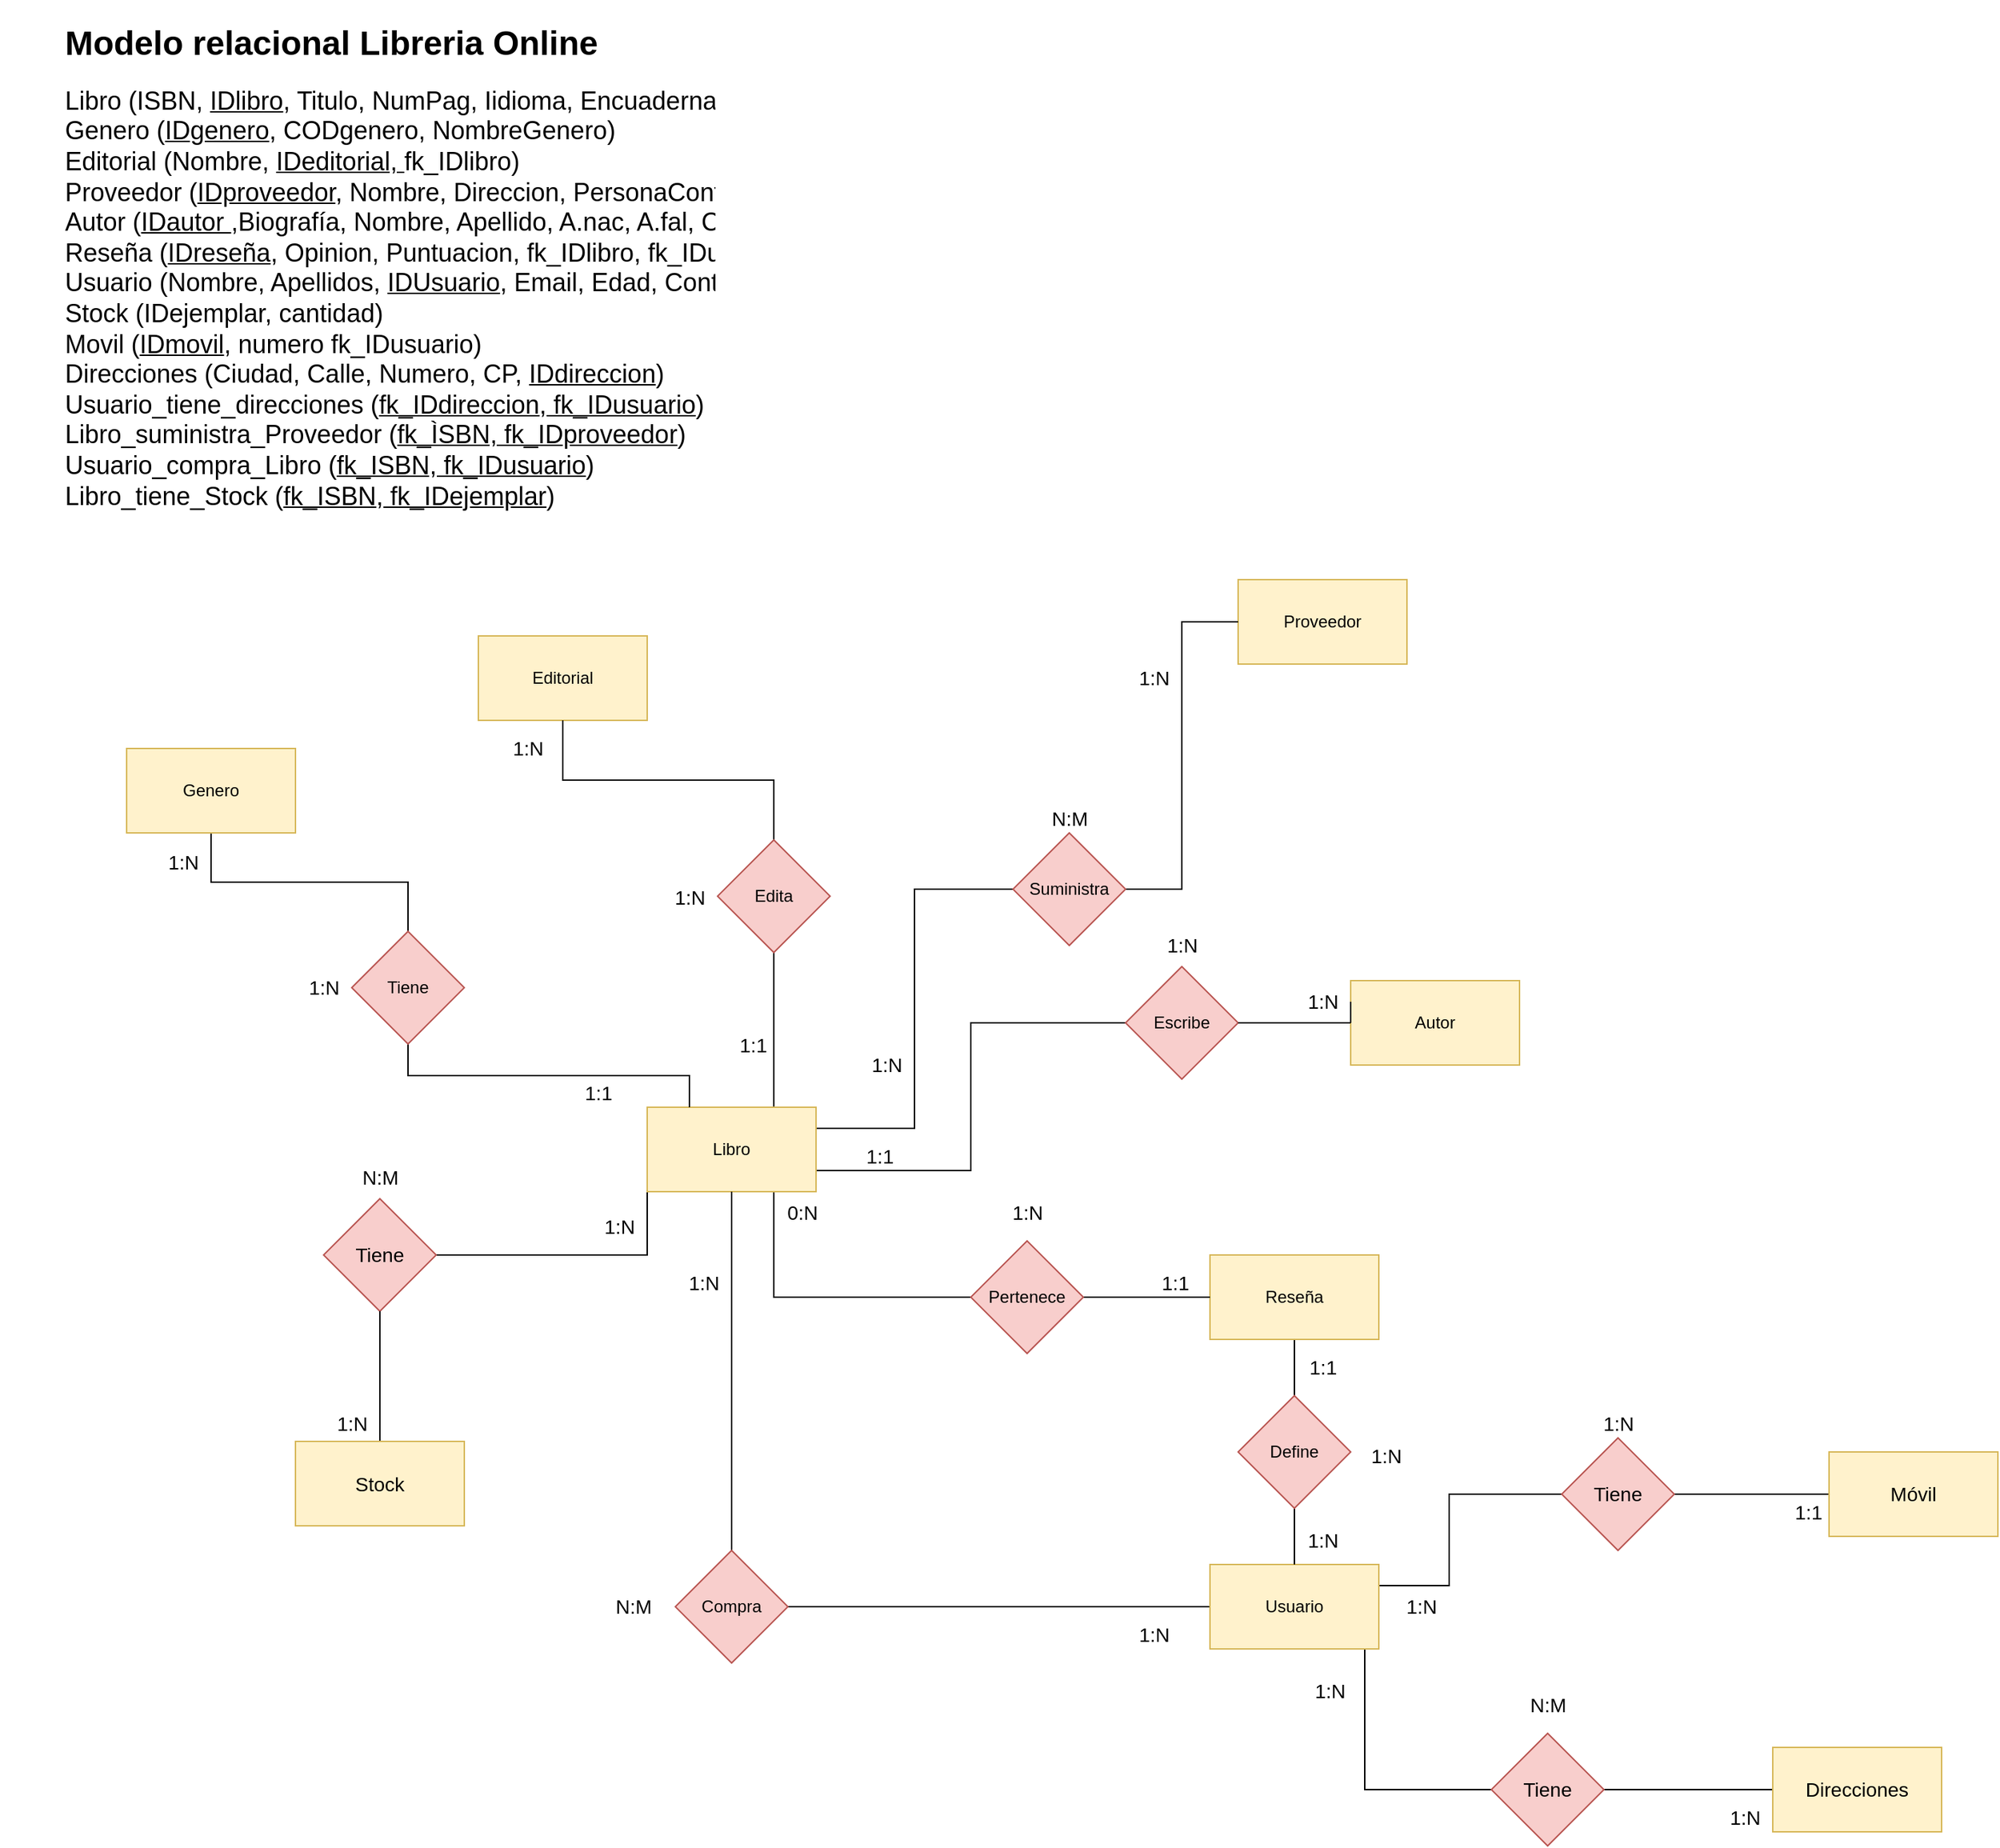 <mxfile version="18.0.6" type="device"><diagram id="NYecESXogFYvdkkcwv6x" name="Página-1"><mxGraphModel dx="1543" dy="2170" grid="1" gridSize="10" guides="1" tooltips="1" connect="1" arrows="1" fold="1" page="1" pageScale="1" pageWidth="827" pageHeight="1169" math="0" shadow="0"><root><mxCell id="0"/><mxCell id="1" parent="0"/><mxCell id="gEyyF-Of_ql6OlrXS_ax-110" style="edgeStyle=orthogonalEdgeStyle;rounded=0;orthogonalLoop=1;jettySize=auto;html=1;exitX=1;exitY=0.25;exitDx=0;exitDy=0;entryX=0;entryY=0.5;entryDx=0;entryDy=0;endArrow=none;endFill=0;" parent="1" source="gEyyF-Of_ql6OlrXS_ax-1" target="gEyyF-Of_ql6OlrXS_ax-108" edge="1"><mxGeometry relative="1" as="geometry"/></mxCell><mxCell id="UOkrinHC7sPWlOoIDPEx-24" style="edgeStyle=orthogonalEdgeStyle;rounded=0;orthogonalLoop=1;jettySize=auto;html=1;exitX=0;exitY=1;exitDx=0;exitDy=0;fontSize=14;endArrow=none;endFill=0;" parent="1" source="gEyyF-Of_ql6OlrXS_ax-1" target="UOkrinHC7sPWlOoIDPEx-22" edge="1"><mxGeometry relative="1" as="geometry"><Array as="points"><mxPoint x="480" y="690"/><mxPoint x="415" y="690"/></Array></mxGeometry></mxCell><mxCell id="RvabLEY4FMsDtVvO6hhv-2" style="edgeStyle=orthogonalEdgeStyle;rounded=0;orthogonalLoop=1;jettySize=auto;html=1;exitX=0.75;exitY=0;exitDx=0;exitDy=0;entryX=0.5;entryY=1;entryDx=0;entryDy=0;endArrow=none;endFill=0;" edge="1" parent="1" source="gEyyF-Of_ql6OlrXS_ax-1" target="gEyyF-Of_ql6OlrXS_ax-92"><mxGeometry relative="1" as="geometry"/></mxCell><mxCell id="RvabLEY4FMsDtVvO6hhv-4" style="edgeStyle=orthogonalEdgeStyle;rounded=0;orthogonalLoop=1;jettySize=auto;html=1;exitX=1;exitY=0.75;exitDx=0;exitDy=0;entryX=0;entryY=0.5;entryDx=0;entryDy=0;endArrow=none;endFill=0;" edge="1" parent="1" source="gEyyF-Of_ql6OlrXS_ax-1" target="gEyyF-Of_ql6OlrXS_ax-72"><mxGeometry relative="1" as="geometry"/></mxCell><mxCell id="RvabLEY4FMsDtVvO6hhv-10" style="edgeStyle=orthogonalEdgeStyle;rounded=0;orthogonalLoop=1;jettySize=auto;html=1;exitX=0.75;exitY=1;exitDx=0;exitDy=0;entryX=0;entryY=0.5;entryDx=0;entryDy=0;endArrow=none;endFill=0;" edge="1" parent="1" source="gEyyF-Of_ql6OlrXS_ax-1" target="RvabLEY4FMsDtVvO6hhv-9"><mxGeometry relative="1" as="geometry"/></mxCell><mxCell id="gEyyF-Of_ql6OlrXS_ax-1" value="Libro" style="rounded=0;whiteSpace=wrap;html=1;fillColor=#fff2cc;strokeColor=#d6b656;" parent="1" vertex="1"><mxGeometry x="480" y="585" width="120" height="60" as="geometry"/></mxCell><mxCell id="gEyyF-Of_ql6OlrXS_ax-2" value="Editorial" style="rounded=0;whiteSpace=wrap;html=1;fillColor=#fff2cc;strokeColor=#d6b656;" parent="1" vertex="1"><mxGeometry x="360" y="250" width="120" height="60" as="geometry"/></mxCell><mxCell id="gEyyF-Of_ql6OlrXS_ax-3" value="Proveedor" style="rounded=0;whiteSpace=wrap;html=1;fillColor=#fff2cc;strokeColor=#d6b656;" parent="1" vertex="1"><mxGeometry x="900" y="210" width="120" height="60" as="geometry"/></mxCell><mxCell id="gEyyF-Of_ql6OlrXS_ax-4" value="Autor" style="rounded=0;whiteSpace=wrap;html=1;fillColor=#fff2cc;strokeColor=#d6b656;" parent="1" vertex="1"><mxGeometry x="980" y="495" width="120" height="60" as="geometry"/></mxCell><mxCell id="gEyyF-Of_ql6OlrXS_ax-63" style="edgeStyle=orthogonalEdgeStyle;rounded=0;orthogonalLoop=1;jettySize=auto;html=1;exitX=0;exitY=0.5;exitDx=0;exitDy=0;entryX=1;entryY=0.5;entryDx=0;entryDy=0;endArrow=none;endFill=0;" parent="1" source="gEyyF-Of_ql6OlrXS_ax-5" target="gEyyF-Of_ql6OlrXS_ax-49" edge="1"><mxGeometry relative="1" as="geometry"/></mxCell><mxCell id="z6vMs8hqeqXjRKpPyVD--3" style="edgeStyle=orthogonalEdgeStyle;rounded=0;orthogonalLoop=1;jettySize=auto;html=1;exitX=1;exitY=0.25;exitDx=0;exitDy=0;entryX=0;entryY=0.5;entryDx=0;entryDy=0;fontSize=14;endArrow=none;endFill=0;" parent="1" source="gEyyF-Of_ql6OlrXS_ax-5" target="z6vMs8hqeqXjRKpPyVD--1" edge="1"><mxGeometry relative="1" as="geometry"><Array as="points"><mxPoint x="1050" y="925"/><mxPoint x="1050" y="860"/></Array></mxGeometry></mxCell><mxCell id="z6vMs8hqeqXjRKpPyVD--27" style="edgeStyle=orthogonalEdgeStyle;rounded=0;orthogonalLoop=1;jettySize=auto;html=1;exitX=0.75;exitY=1;exitDx=0;exitDy=0;entryX=0;entryY=0.5;entryDx=0;entryDy=0;fontSize=14;endArrow=none;endFill=0;" parent="1" source="gEyyF-Of_ql6OlrXS_ax-5" target="z6vMs8hqeqXjRKpPyVD--26" edge="1"><mxGeometry relative="1" as="geometry"><Array as="points"><mxPoint x="990" y="970"/><mxPoint x="990" y="1070"/></Array></mxGeometry></mxCell><mxCell id="gEyyF-Of_ql6OlrXS_ax-5" value="Usuario" style="rounded=0;whiteSpace=wrap;html=1;fillColor=#fff2cc;strokeColor=#d6b656;" parent="1" vertex="1"><mxGeometry x="880" y="910" width="120" height="60" as="geometry"/></mxCell><mxCell id="RvabLEY4FMsDtVvO6hhv-12" style="edgeStyle=orthogonalEdgeStyle;rounded=0;orthogonalLoop=1;jettySize=auto;html=1;exitX=0.5;exitY=1;exitDx=0;exitDy=0;entryX=0.5;entryY=0;entryDx=0;entryDy=0;endArrow=none;endFill=0;" edge="1" parent="1" source="gEyyF-Of_ql6OlrXS_ax-6" target="gEyyF-Of_ql6OlrXS_ax-89"><mxGeometry relative="1" as="geometry"/></mxCell><mxCell id="gEyyF-Of_ql6OlrXS_ax-6" value="Reseña" style="whiteSpace=wrap;html=1;fillColor=#fff2cc;strokeColor=#d6b656;" parent="1" vertex="1"><mxGeometry x="880" y="690" width="120" height="60" as="geometry"/></mxCell><mxCell id="gEyyF-Of_ql6OlrXS_ax-51" style="edgeStyle=orthogonalEdgeStyle;rounded=0;orthogonalLoop=1;jettySize=auto;html=1;exitX=0.5;exitY=0;exitDx=0;exitDy=0;entryX=0.5;entryY=1;entryDx=0;entryDy=0;endArrow=none;endFill=0;" parent="1" source="gEyyF-Of_ql6OlrXS_ax-49" target="gEyyF-Of_ql6OlrXS_ax-1" edge="1"><mxGeometry relative="1" as="geometry"><Array as="points"><mxPoint x="540" y="840"/></Array></mxGeometry></mxCell><mxCell id="gEyyF-Of_ql6OlrXS_ax-49" value="Compra" style="rhombus;whiteSpace=wrap;html=1;fillColor=#f8cecc;strokeColor=#b85450;" parent="1" vertex="1"><mxGeometry x="500" y="900" width="80" height="80" as="geometry"/></mxCell><mxCell id="gEyyF-Of_ql6OlrXS_ax-66" style="edgeStyle=orthogonalEdgeStyle;rounded=0;orthogonalLoop=1;jettySize=auto;html=1;exitX=0.5;exitY=1;exitDx=0;exitDy=0;endArrow=none;endFill=0;" parent="1" source="gEyyF-Of_ql6OlrXS_ax-64" target="gEyyF-Of_ql6OlrXS_ax-65" edge="1"><mxGeometry relative="1" as="geometry"/></mxCell><mxCell id="gEyyF-Of_ql6OlrXS_ax-64" value="Genero" style="whiteSpace=wrap;html=1;fillColor=#fff2cc;strokeColor=#d6b656;" parent="1" vertex="1"><mxGeometry x="110" y="330" width="120" height="60" as="geometry"/></mxCell><mxCell id="gEyyF-Of_ql6OlrXS_ax-67" style="edgeStyle=orthogonalEdgeStyle;rounded=0;orthogonalLoop=1;jettySize=auto;html=1;exitX=0.5;exitY=1;exitDx=0;exitDy=0;entryX=0.25;entryY=0;entryDx=0;entryDy=0;endArrow=none;endFill=0;" parent="1" source="gEyyF-Of_ql6OlrXS_ax-65" target="gEyyF-Of_ql6OlrXS_ax-1" edge="1"><mxGeometry relative="1" as="geometry"/></mxCell><mxCell id="gEyyF-Of_ql6OlrXS_ax-65" value="Tiene" style="rhombus;whiteSpace=wrap;html=1;fillColor=#f8cecc;strokeColor=#b85450;" parent="1" vertex="1"><mxGeometry x="270" y="460" width="80" height="80" as="geometry"/></mxCell><mxCell id="gEyyF-Of_ql6OlrXS_ax-74" style="edgeStyle=orthogonalEdgeStyle;rounded=0;orthogonalLoop=1;jettySize=auto;html=1;exitX=1;exitY=0.5;exitDx=0;exitDy=0;entryX=0;entryY=0.5;entryDx=0;entryDy=0;endArrow=none;endFill=0;startArrow=none;" parent="1" target="gEyyF-Of_ql6OlrXS_ax-4" edge="1"><mxGeometry relative="1" as="geometry"><mxPoint x="980" y="510.0" as="sourcePoint"/></mxGeometry></mxCell><mxCell id="gEyyF-Of_ql6OlrXS_ax-72" value="Escribe" style="rhombus;whiteSpace=wrap;html=1;fillColor=#f8cecc;strokeColor=#b85450;" parent="1" vertex="1"><mxGeometry x="820" y="485" width="80" height="80" as="geometry"/></mxCell><mxCell id="RvabLEY4FMsDtVvO6hhv-13" style="edgeStyle=orthogonalEdgeStyle;rounded=0;orthogonalLoop=1;jettySize=auto;html=1;exitX=0.5;exitY=1;exitDx=0;exitDy=0;entryX=0.5;entryY=0;entryDx=0;entryDy=0;endArrow=none;endFill=0;" edge="1" parent="1" source="gEyyF-Of_ql6OlrXS_ax-89" target="gEyyF-Of_ql6OlrXS_ax-5"><mxGeometry relative="1" as="geometry"/></mxCell><mxCell id="gEyyF-Of_ql6OlrXS_ax-89" value="Define" style="rhombus;whiteSpace=wrap;html=1;fillColor=#f8cecc;strokeColor=#b85450;" parent="1" vertex="1"><mxGeometry x="900" y="790" width="80" height="80" as="geometry"/></mxCell><mxCell id="RvabLEY4FMsDtVvO6hhv-3" style="edgeStyle=orthogonalEdgeStyle;rounded=0;orthogonalLoop=1;jettySize=auto;html=1;exitX=0.5;exitY=0;exitDx=0;exitDy=0;entryX=0.5;entryY=1;entryDx=0;entryDy=0;endArrow=none;endFill=0;" edge="1" parent="1" source="gEyyF-Of_ql6OlrXS_ax-92" target="gEyyF-Of_ql6OlrXS_ax-2"><mxGeometry relative="1" as="geometry"/></mxCell><mxCell id="gEyyF-Of_ql6OlrXS_ax-92" value="Edita" style="rhombus;whiteSpace=wrap;html=1;fillColor=#f8cecc;strokeColor=#b85450;" parent="1" vertex="1"><mxGeometry x="530" y="395" width="80" height="80" as="geometry"/></mxCell><mxCell id="gEyyF-Of_ql6OlrXS_ax-111" style="edgeStyle=orthogonalEdgeStyle;rounded=0;orthogonalLoop=1;jettySize=auto;html=1;exitX=1;exitY=0.5;exitDx=0;exitDy=0;endArrow=none;endFill=0;entryX=0;entryY=0.5;entryDx=0;entryDy=0;" parent="1" source="gEyyF-Of_ql6OlrXS_ax-108" target="gEyyF-Of_ql6OlrXS_ax-3" edge="1"><mxGeometry relative="1" as="geometry"><mxPoint x="870" y="270" as="targetPoint"/></mxGeometry></mxCell><mxCell id="gEyyF-Of_ql6OlrXS_ax-108" value="Suministra" style="rhombus;whiteSpace=wrap;html=1;fillColor=#f8cecc;strokeColor=#b85450;" parent="1" vertex="1"><mxGeometry x="740" y="390" width="80" height="80" as="geometry"/></mxCell><mxCell id="UOkrinHC7sPWlOoIDPEx-1" value="&lt;blockquote style=&quot;margin: 0 0 0 40px; border: none; padding: 0px;&quot;&gt;&lt;h1 style=&quot;text-align: left;&quot;&gt;Modelo relacional Libreria Online&lt;/h1&gt;&lt;div style=&quot;text-align: left;&quot;&gt;&lt;font style=&quot;font-size: 18px;&quot;&gt;Libro (ISBN, &lt;u&gt;IDlibro&lt;/u&gt;, Titulo, NumPag, Iidioma, Encuadernación, AñoEdicion, Precio, Dimensiones, Precio, Descripcion fk_IDgenero, fk_IDautor)&lt;/font&gt;&lt;/div&gt;&lt;div style=&quot;text-align: left;&quot;&gt;&lt;font style=&quot;font-size: 18px;&quot;&gt;Genero (&lt;u&gt;IDgenero&lt;/u&gt;, CODgenero, NombreGenero)&lt;/font&gt;&lt;/div&gt;&lt;div style=&quot;text-align: left;&quot;&gt;&lt;font style=&quot;font-size: 18px;&quot;&gt;Editorial (Nombre, &lt;u&gt;IDeditorial, &lt;/u&gt;fk_IDlibro)&lt;/font&gt;&lt;/div&gt;&lt;div style=&quot;text-align: left;&quot;&gt;&lt;font style=&quot;font-size: 18px;&quot;&gt;Proveedor (&lt;u&gt;IDproveedor&lt;/u&gt;, Nombre, Direccion, PersonaCont)&lt;/font&gt;&lt;/div&gt;&lt;div style=&quot;text-align: left;&quot;&gt;&lt;font style=&quot;font-size: 18px;&quot;&gt;Autor (&lt;u&gt;IDautor &lt;/u&gt;,Biografía, Nombre, Apellido, A.nac, A.fal, Ciudad)&lt;/font&gt;&lt;/div&gt;&lt;div style=&quot;text-align: left;&quot;&gt;&lt;font style=&quot;font-size: 18px;&quot;&gt;Reseña (&lt;u&gt;IDreseña&lt;/u&gt;, Opinion, Puntuacion, fk_IDlibro, fk_IDusuario)&lt;/font&gt;&lt;/div&gt;&lt;div style=&quot;text-align: left;&quot;&gt;&lt;font style=&quot;font-size: 18px;&quot;&gt;Usuario (Nombre, Apellidos, &lt;u&gt;IDUsuario&lt;/u&gt;, Email, Edad, Contraseña)&lt;/font&gt;&lt;/div&gt;&lt;div style=&quot;text-align: left;&quot;&gt;&lt;font style=&quot;font-size: 18px;&quot;&gt;Stock (IDejemplar, cantidad)&lt;/font&gt;&lt;/div&gt;&lt;div style=&quot;text-align: left;&quot;&gt;&lt;font style=&quot;font-size: 18px;&quot;&gt;Movil (&lt;u&gt;IDmovil&lt;/u&gt;, numero fk_IDusuario)&lt;/font&gt;&lt;/div&gt;&lt;div style=&quot;text-align: left;&quot;&gt;&lt;span style=&quot;font-size: 18px;&quot;&gt;Direcciones (Ciudad, Calle, Numero, CP, &lt;u&gt;IDdireccion&lt;/u&gt;)&lt;/span&gt;&lt;/div&gt;&lt;div style=&quot;text-align: left;&quot;&gt;&lt;span style=&quot;font-size: 18px;&quot;&gt;Usuario_tiene_direcciones (&lt;u&gt;fk_IDdireccion, fk_IDusuario&lt;/u&gt;)&lt;/span&gt;&lt;/div&gt;&lt;div style=&quot;text-align: left;&quot;&gt;&lt;span style=&quot;font-size: 18px;&quot;&gt;Libro_suministra_Proveedor (&lt;u&gt;fk_ÌSBN, fk_IDproveedor&lt;/u&gt;)&lt;/span&gt;&lt;/div&gt;&lt;div style=&quot;text-align: left;&quot;&gt;&lt;span style=&quot;font-size: 18px;&quot;&gt;Usuario_compra_Libro (&lt;u&gt;fk_ISBN, fk_IDusuario&lt;/u&gt;)&lt;/span&gt;&lt;/div&gt;&lt;div style=&quot;text-align: left;&quot;&gt;&lt;span style=&quot;font-size: 18px;&quot;&gt;Libro_tiene_Stock (&lt;u&gt;fk_ISBN, fk_IDejemplar&lt;/u&gt;)&lt;/span&gt;&lt;/div&gt;&lt;/blockquote&gt;" style="text;html=1;align=center;verticalAlign=middle;resizable=0;points=[];autosize=1;strokeColor=none;fillColor=none;" parent="1" vertex="1"><mxGeometry x="20" y="-160" width="1190" height="280" as="geometry"/></mxCell><mxCell id="UOkrinHC7sPWlOoIDPEx-4" value="&lt;font style=&quot;font-size: 14px;&quot;&gt;1:N&lt;/font&gt;" style="text;html=1;align=center;verticalAlign=middle;resizable=0;points=[];autosize=1;strokeColor=none;fillColor=none;fontSize=18;" parent="1" vertex="1"><mxGeometry x="130" y="395" width="40" height="30" as="geometry"/></mxCell><mxCell id="UOkrinHC7sPWlOoIDPEx-5" value="1:1" style="text;html=1;align=center;verticalAlign=middle;resizable=0;points=[];autosize=1;strokeColor=none;fillColor=none;fontSize=14;" parent="1" vertex="1"><mxGeometry x="430" y="565" width="30" height="20" as="geometry"/></mxCell><mxCell id="UOkrinHC7sPWlOoIDPEx-6" value="1:N" style="text;html=1;align=center;verticalAlign=middle;resizable=0;points=[];autosize=1;strokeColor=none;fillColor=none;fontSize=14;" parent="1" vertex="1"><mxGeometry x="230" y="490" width="40" height="20" as="geometry"/></mxCell><mxCell id="UOkrinHC7sPWlOoIDPEx-7" value="&lt;font style=&quot;font-size: 14px;&quot;&gt;1:N&lt;/font&gt;" style="text;html=1;align=center;verticalAlign=middle;resizable=0;points=[];autosize=1;strokeColor=none;fillColor=none;fontSize=18;" parent="1" vertex="1"><mxGeometry x="490" y="420" width="40" height="30" as="geometry"/></mxCell><mxCell id="UOkrinHC7sPWlOoIDPEx-8" value="&lt;font style=&quot;font-size: 14px;&quot;&gt;1:1&lt;/font&gt;" style="text;html=1;align=center;verticalAlign=middle;resizable=0;points=[];autosize=1;strokeColor=none;fillColor=none;fontSize=18;" parent="1" vertex="1"><mxGeometry x="540" y="525" width="30" height="30" as="geometry"/></mxCell><mxCell id="UOkrinHC7sPWlOoIDPEx-9" value="1:N" style="text;html=1;align=center;verticalAlign=middle;resizable=0;points=[];autosize=1;strokeColor=none;fillColor=none;fontSize=14;" parent="1" vertex="1"><mxGeometry x="375" y="320" width="40" height="20" as="geometry"/></mxCell><mxCell id="UOkrinHC7sPWlOoIDPEx-10" value="1:N" style="text;html=1;align=center;verticalAlign=middle;resizable=0;points=[];autosize=1;strokeColor=none;fillColor=none;fontSize=14;" parent="1" vertex="1"><mxGeometry x="820" y="270" width="40" height="20" as="geometry"/></mxCell><mxCell id="UOkrinHC7sPWlOoIDPEx-11" value="N:M" style="text;html=1;align=center;verticalAlign=middle;resizable=0;points=[];autosize=1;strokeColor=none;fillColor=none;fontSize=14;" parent="1" vertex="1"><mxGeometry x="760" y="370" width="40" height="20" as="geometry"/></mxCell><mxCell id="UOkrinHC7sPWlOoIDPEx-12" value="1:N" style="text;html=1;align=center;verticalAlign=middle;resizable=0;points=[];autosize=1;strokeColor=none;fillColor=none;fontSize=14;" parent="1" vertex="1"><mxGeometry x="630" y="545" width="40" height="20" as="geometry"/></mxCell><mxCell id="UOkrinHC7sPWlOoIDPEx-13" value="1:N" style="text;html=1;align=center;verticalAlign=middle;resizable=0;points=[];autosize=1;strokeColor=none;fillColor=none;fontSize=14;" parent="1" vertex="1"><mxGeometry x="840" y="460" width="40" height="20" as="geometry"/></mxCell><mxCell id="UOkrinHC7sPWlOoIDPEx-15" value="1:1" style="text;html=1;align=center;verticalAlign=middle;resizable=0;points=[];autosize=1;strokeColor=none;fillColor=none;fontSize=14;" parent="1" vertex="1"><mxGeometry x="630" y="610" width="30" height="20" as="geometry"/></mxCell><mxCell id="UOkrinHC7sPWlOoIDPEx-16" value="N:M" style="text;html=1;align=center;verticalAlign=middle;resizable=0;points=[];autosize=1;strokeColor=none;fillColor=none;fontSize=14;" parent="1" vertex="1"><mxGeometry x="450" y="930" width="40" height="20" as="geometry"/></mxCell><mxCell id="UOkrinHC7sPWlOoIDPEx-17" value="1:N" style="text;html=1;align=center;verticalAlign=middle;resizable=0;points=[];autosize=1;strokeColor=none;fillColor=none;fontSize=14;" parent="1" vertex="1"><mxGeometry x="820" y="950" width="40" height="20" as="geometry"/></mxCell><mxCell id="UOkrinHC7sPWlOoIDPEx-18" value="1:N" style="text;html=1;align=center;verticalAlign=middle;resizable=0;points=[];autosize=1;strokeColor=none;fillColor=none;fontSize=14;" parent="1" vertex="1"><mxGeometry x="500" y="700" width="40" height="20" as="geometry"/></mxCell><mxCell id="UOkrinHC7sPWlOoIDPEx-19" value="0:N" style="text;html=1;align=center;verticalAlign=middle;resizable=0;points=[];autosize=1;strokeColor=none;fillColor=none;fontSize=14;" parent="1" vertex="1"><mxGeometry x="570" y="650" width="40" height="20" as="geometry"/></mxCell><mxCell id="UOkrinHC7sPWlOoIDPEx-20" value="1:1" style="text;html=1;align=center;verticalAlign=middle;resizable=0;points=[];autosize=1;strokeColor=none;fillColor=none;fontSize=14;" parent="1" vertex="1"><mxGeometry x="840" y="700" width="30" height="20" as="geometry"/></mxCell><mxCell id="UOkrinHC7sPWlOoIDPEx-21" value="1:N" style="text;html=1;align=center;verticalAlign=middle;resizable=0;points=[];autosize=1;strokeColor=none;fillColor=none;fontSize=14;" parent="1" vertex="1"><mxGeometry x="730" y="650" width="40" height="20" as="geometry"/></mxCell><mxCell id="UOkrinHC7sPWlOoIDPEx-22" value="Tiene" style="rhombus;whiteSpace=wrap;html=1;fontSize=14;fillColor=#f8cecc;strokeColor=#b85450;" parent="1" vertex="1"><mxGeometry x="250" y="650" width="80" height="80" as="geometry"/></mxCell><mxCell id="RvabLEY4FMsDtVvO6hhv-8" style="edgeStyle=orthogonalEdgeStyle;rounded=0;orthogonalLoop=1;jettySize=auto;html=1;exitX=0.5;exitY=0;exitDx=0;exitDy=0;entryX=0.5;entryY=1;entryDx=0;entryDy=0;endArrow=none;endFill=0;" edge="1" parent="1" source="UOkrinHC7sPWlOoIDPEx-23" target="UOkrinHC7sPWlOoIDPEx-22"><mxGeometry relative="1" as="geometry"/></mxCell><mxCell id="UOkrinHC7sPWlOoIDPEx-23" value="Stock" style="whiteSpace=wrap;html=1;fontSize=14;fillColor=#fff2cc;strokeColor=#d6b656;" parent="1" vertex="1"><mxGeometry x="230" y="822.5" width="120" height="60" as="geometry"/></mxCell><mxCell id="UOkrinHC7sPWlOoIDPEx-34" value="1:N" style="text;html=1;align=center;verticalAlign=middle;resizable=0;points=[];autosize=1;strokeColor=none;fillColor=none;fontSize=14;" parent="1" vertex="1"><mxGeometry x="250" y="800" width="40" height="20" as="geometry"/></mxCell><mxCell id="UOkrinHC7sPWlOoIDPEx-35" value="N:M" style="text;html=1;align=center;verticalAlign=middle;resizable=0;points=[];autosize=1;strokeColor=none;fillColor=none;fontSize=14;" parent="1" vertex="1"><mxGeometry x="270" y="625" width="40" height="20" as="geometry"/></mxCell><mxCell id="UOkrinHC7sPWlOoIDPEx-36" value="1:N" style="text;html=1;align=center;verticalAlign=middle;resizable=0;points=[];autosize=1;strokeColor=none;fillColor=none;fontSize=14;" parent="1" vertex="1"><mxGeometry x="440" y="660" width="40" height="20" as="geometry"/></mxCell><mxCell id="z6vMs8hqeqXjRKpPyVD--4" style="edgeStyle=orthogonalEdgeStyle;rounded=0;orthogonalLoop=1;jettySize=auto;html=1;exitX=1;exitY=0.5;exitDx=0;exitDy=0;entryX=0;entryY=0.5;entryDx=0;entryDy=0;fontSize=14;endArrow=none;endFill=0;" parent="1" source="z6vMs8hqeqXjRKpPyVD--1" target="z6vMs8hqeqXjRKpPyVD--2" edge="1"><mxGeometry relative="1" as="geometry"/></mxCell><mxCell id="z6vMs8hqeqXjRKpPyVD--1" value="Tiene" style="rhombus;whiteSpace=wrap;html=1;fontSize=14;fillColor=#f8cecc;strokeColor=#b85450;" parent="1" vertex="1"><mxGeometry x="1130" y="820" width="80" height="80" as="geometry"/></mxCell><mxCell id="z6vMs8hqeqXjRKpPyVD--2" value="Móvil" style="whiteSpace=wrap;html=1;fontSize=14;fillColor=#fff2cc;strokeColor=#d6b656;" parent="1" vertex="1"><mxGeometry x="1320" y="830" width="120" height="60" as="geometry"/></mxCell><mxCell id="z6vMs8hqeqXjRKpPyVD--12" value="1:1" style="text;html=1;align=center;verticalAlign=middle;resizable=0;points=[];autosize=1;strokeColor=none;fillColor=none;fontSize=14;" parent="1" vertex="1"><mxGeometry x="1290" y="862.5" width="30" height="20" as="geometry"/></mxCell><mxCell id="z6vMs8hqeqXjRKpPyVD--13" value="1:N" style="text;html=1;align=center;verticalAlign=middle;resizable=0;points=[];autosize=1;strokeColor=none;fillColor=none;fontSize=14;" parent="1" vertex="1"><mxGeometry x="1150" y="800" width="40" height="20" as="geometry"/></mxCell><mxCell id="z6vMs8hqeqXjRKpPyVD--14" value="1:N" style="text;html=1;align=center;verticalAlign=middle;resizable=0;points=[];autosize=1;strokeColor=none;fillColor=none;fontSize=14;" parent="1" vertex="1"><mxGeometry x="1010" y="930" width="40" height="20" as="geometry"/></mxCell><mxCell id="RvabLEY4FMsDtVvO6hhv-17" style="edgeStyle=orthogonalEdgeStyle;rounded=0;orthogonalLoop=1;jettySize=auto;html=1;exitX=1;exitY=0.5;exitDx=0;exitDy=0;entryX=0;entryY=0.5;entryDx=0;entryDy=0;endArrow=none;endFill=0;" edge="1" parent="1" source="z6vMs8hqeqXjRKpPyVD--26" target="z6vMs8hqeqXjRKpPyVD--28"><mxGeometry relative="1" as="geometry"/></mxCell><mxCell id="z6vMs8hqeqXjRKpPyVD--26" value="Tiene" style="rhombus;whiteSpace=wrap;html=1;fontSize=14;fillColor=#f8cecc;strokeColor=#b85450;" parent="1" vertex="1"><mxGeometry x="1080" y="1030" width="80" height="80" as="geometry"/></mxCell><mxCell id="z6vMs8hqeqXjRKpPyVD--28" value="Direcciones" style="whiteSpace=wrap;html=1;fontSize=14;fillColor=#fff2cc;strokeColor=#d6b656;" parent="1" vertex="1"><mxGeometry x="1280" y="1040" width="120" height="60" as="geometry"/></mxCell><mxCell id="z6vMs8hqeqXjRKpPyVD--31" value="1:N" style="text;html=1;align=center;verticalAlign=middle;resizable=0;points=[];autosize=1;strokeColor=none;fillColor=none;fontSize=14;" parent="1" vertex="1"><mxGeometry x="1240" y="1080" width="40" height="20" as="geometry"/></mxCell><mxCell id="z6vMs8hqeqXjRKpPyVD--32" value="N:M" style="text;html=1;align=center;verticalAlign=middle;resizable=0;points=[];autosize=1;strokeColor=none;fillColor=none;fontSize=14;" parent="1" vertex="1"><mxGeometry x="1100" y="1000" width="40" height="20" as="geometry"/></mxCell><mxCell id="z6vMs8hqeqXjRKpPyVD--33" value="1:N" style="text;html=1;align=center;verticalAlign=middle;resizable=0;points=[];autosize=1;strokeColor=none;fillColor=none;fontSize=14;" parent="1" vertex="1"><mxGeometry x="945" y="990" width="40" height="20" as="geometry"/></mxCell><mxCell id="RvabLEY4FMsDtVvO6hhv-5" value="" style="edgeStyle=orthogonalEdgeStyle;rounded=0;orthogonalLoop=1;jettySize=auto;html=1;exitX=1;exitY=0.5;exitDx=0;exitDy=0;entryX=0;entryY=0.5;entryDx=0;entryDy=0;endArrow=none;endFill=0;startArrow=none;" edge="1" parent="1" source="RvabLEY4FMsDtVvO6hhv-6" target="gEyyF-Of_ql6OlrXS_ax-4"><mxGeometry relative="1" as="geometry"><mxPoint x="900" y="525.0" as="sourcePoint"/><mxPoint x="940" y="510.0" as="targetPoint"/></mxGeometry></mxCell><mxCell id="RvabLEY4FMsDtVvO6hhv-6" value="1:N" style="text;html=1;align=center;verticalAlign=middle;resizable=0;points=[];autosize=1;strokeColor=none;fillColor=none;fontSize=14;" vertex="1" parent="1"><mxGeometry x="940" y="500" width="40" height="20" as="geometry"/></mxCell><mxCell id="RvabLEY4FMsDtVvO6hhv-7" value="" style="edgeStyle=orthogonalEdgeStyle;rounded=0;orthogonalLoop=1;jettySize=auto;html=1;exitX=1;exitY=0.5;exitDx=0;exitDy=0;endArrow=none;endFill=0;" edge="1" parent="1" source="gEyyF-Of_ql6OlrXS_ax-72"><mxGeometry relative="1" as="geometry"><mxPoint x="900" y="525.0" as="sourcePoint"/><mxPoint x="980" y="525" as="targetPoint"/></mxGeometry></mxCell><mxCell id="RvabLEY4FMsDtVvO6hhv-11" style="edgeStyle=orthogonalEdgeStyle;rounded=0;orthogonalLoop=1;jettySize=auto;html=1;exitX=1;exitY=0.5;exitDx=0;exitDy=0;endArrow=none;endFill=0;" edge="1" parent="1" source="RvabLEY4FMsDtVvO6hhv-9" target="gEyyF-Of_ql6OlrXS_ax-6"><mxGeometry relative="1" as="geometry"/></mxCell><mxCell id="RvabLEY4FMsDtVvO6hhv-9" value="Pertenece" style="rhombus;whiteSpace=wrap;html=1;fillColor=#f8cecc;strokeColor=#b85450;" vertex="1" parent="1"><mxGeometry x="710" y="680" width="80" height="80" as="geometry"/></mxCell><mxCell id="RvabLEY4FMsDtVvO6hhv-14" value="1:N" style="text;html=1;align=center;verticalAlign=middle;resizable=0;points=[];autosize=1;strokeColor=none;fillColor=none;fontSize=14;" vertex="1" parent="1"><mxGeometry x="985" y="822.5" width="40" height="20" as="geometry"/></mxCell><mxCell id="RvabLEY4FMsDtVvO6hhv-15" value="1:N" style="text;html=1;align=center;verticalAlign=middle;resizable=0;points=[];autosize=1;strokeColor=none;fillColor=none;fontSize=14;" vertex="1" parent="1"><mxGeometry x="940" y="882.5" width="40" height="20" as="geometry"/></mxCell><mxCell id="RvabLEY4FMsDtVvO6hhv-16" value="1:1" style="text;html=1;align=center;verticalAlign=middle;resizable=0;points=[];autosize=1;strokeColor=none;fillColor=none;fontSize=14;" vertex="1" parent="1"><mxGeometry x="945" y="760" width="30" height="20" as="geometry"/></mxCell></root></mxGraphModel></diagram></mxfile>
